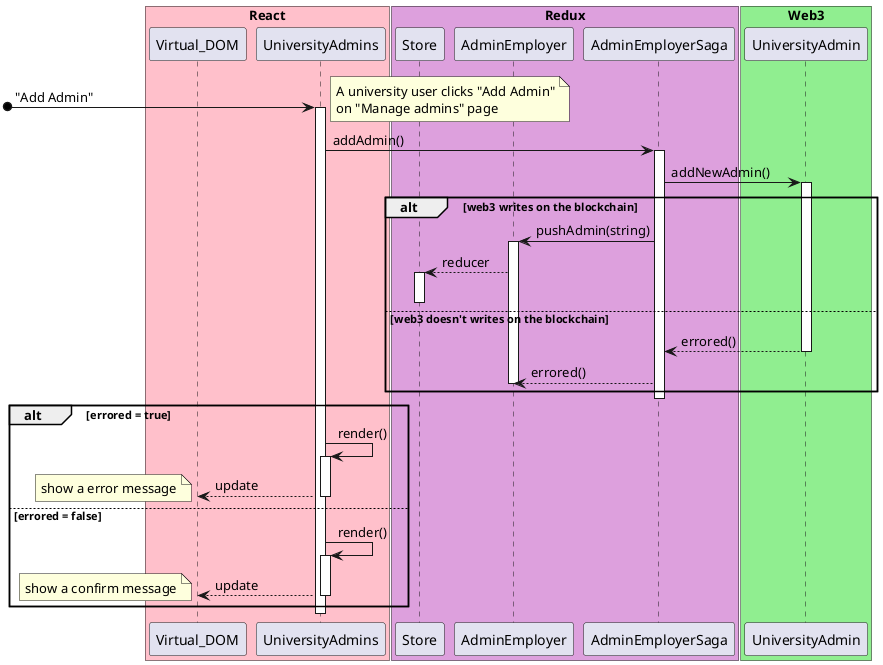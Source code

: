 @startuml

box "React" #Pink
participant Virtual_DOM
participant UniversityAdmins
end box

box "Redux" #Plum
participant Store
participant AdminEmployer
participant AdminEmployerSaga
end box

box "Web3" #LightGreen
participant UniversityAdmin
end box

[o-> UniversityAdmins: "Add Admin"
note left: A university user clicks "Add Admin"\non "Manage admins" page
activate UniversityAdmins

UniversityAdmins -> AdminEmployerSaga: addAdmin()
activate AdminEmployerSaga

AdminEmployerSaga -> UniversityAdmin: addNewAdmin()
activate UniversityAdmin


alt  web3 writes on the blockchain
    AdminEmployerSaga -> AdminEmployer: pushAdmin(string)
    activate AdminEmployer

    AdminEmployer --> Store: reducer
    activate Store
    deactivate Store


else  web3 doesn't writes on the blockchain
    UniversityAdmin --> AdminEmployerSaga: errored()
    deactivate UniversityAdmin

    AdminEmployerSaga --> AdminEmployer: errored()
    deactivate AdminEmployer

end

deactivate AdminEmployerSaga



alt errored = true
    UniversityAdmins -> UniversityAdmins: render()
    activate UniversityAdmins

    UniversityAdmins --> Virtual_DOM: update
    note left: show a error message
    deactivate UniversityAdmins

else errored = false
    UniversityAdmins -> UniversityAdmins: render()
    activate UniversityAdmins

    UniversityAdmins --> Virtual_DOM: update
    note left: show a confirm message
    deactivate UniversityAdmins
end

deactivate UniversityAdmins

@enduml